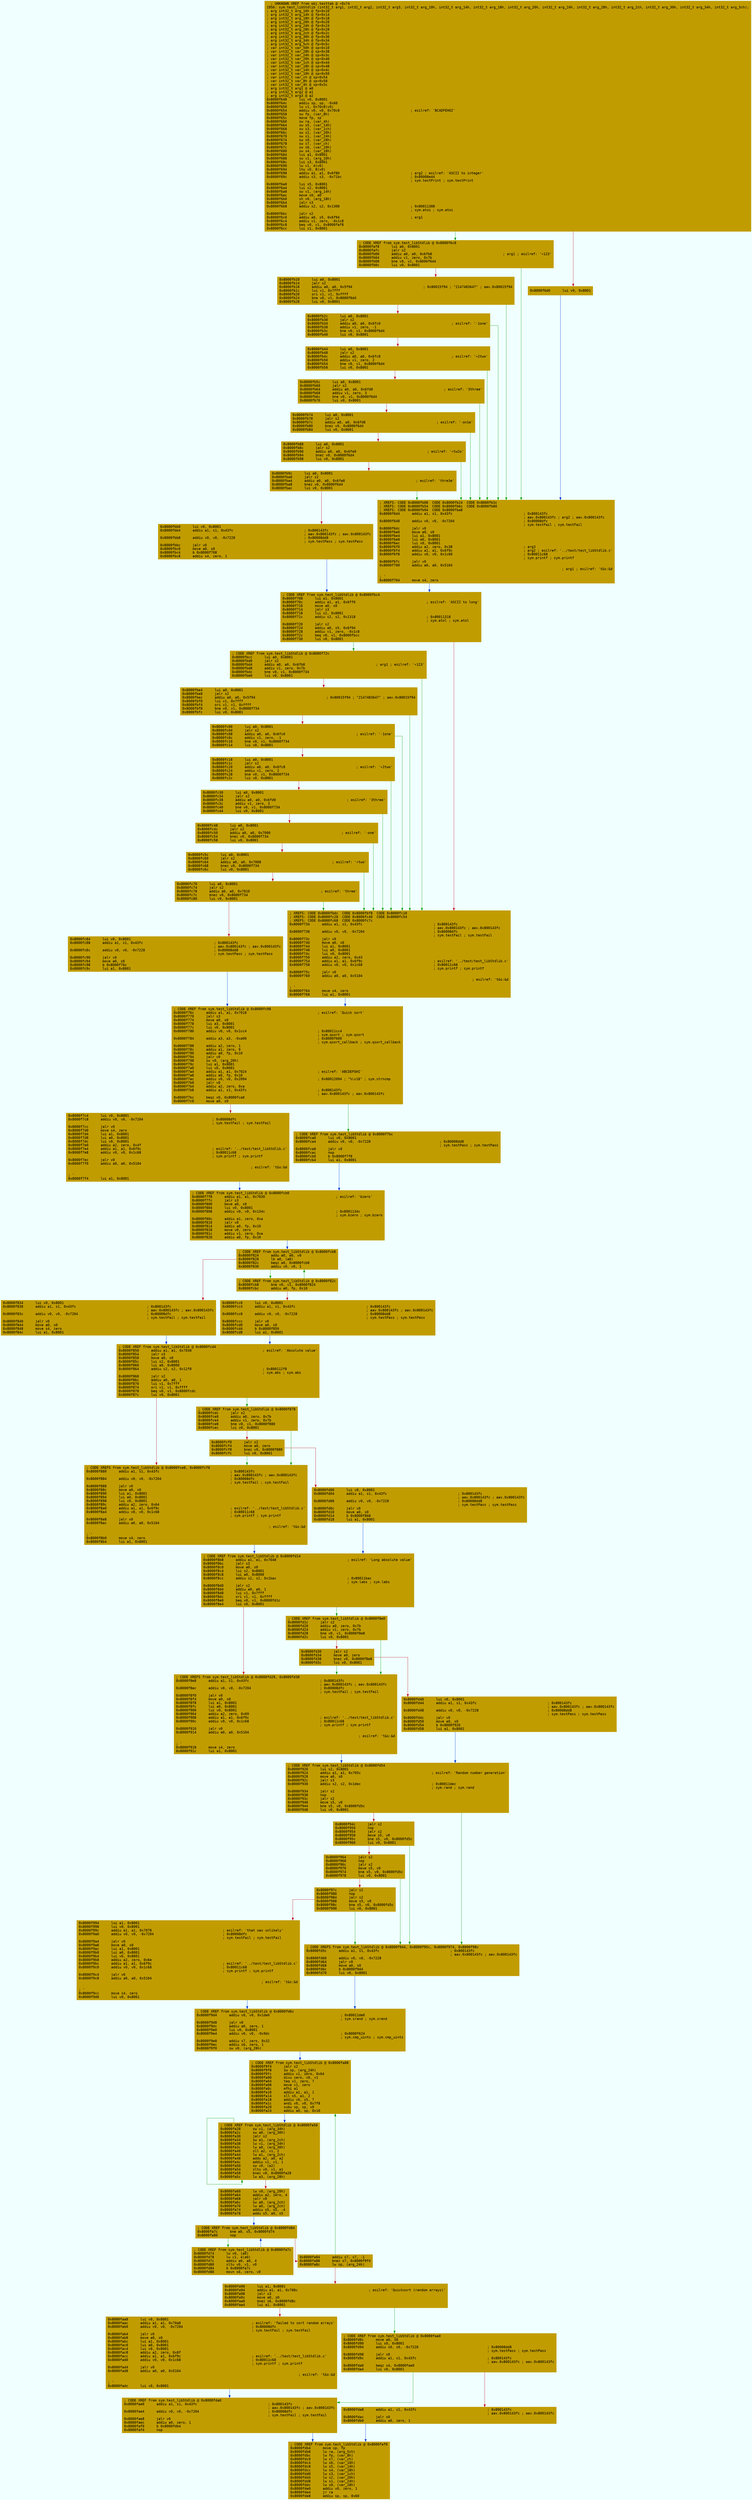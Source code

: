 digraph code {
	graph [bgcolor=azure fontsize=8 fontname="Courier" splines="ortho"];
	node [fillcolor=gray style=filled shape=box];
	edge [arrowhead="normal"];
	"0x8000f648" [URL="sym.test_libStdlib/0x8000f648", fillcolor="#c19c00",color="#c19c00", fontname="Courier",label="  ; UNKNOWN XREF from obj.testtab @ +0x74\l1956: sym.test_libStdlib (int32_t arg1, int32_t arg2, int32_t arg3, int32_t arg_10h, int32_t arg_14h, int32_t arg_18h, int32_t arg_20h, int32_t arg_24h, int32_t arg_28h, int32_t arg_2ch, int32_t arg_30h, int32_t arg_34h, int32_t arg_5ch);\l; arg int32_t arg_10h @ fp+0x10\l; arg int32_t arg_14h @ fp+0x14\l; arg int32_t arg_18h @ fp+0x18\l; arg int32_t arg_20h @ fp+0x20\l; arg int32_t arg_24h @ fp+0x24\l; arg int32_t arg_28h @ fp+0x28\l; arg int32_t arg_2ch @ fp+0x2c\l; arg int32_t arg_30h @ fp+0x30\l; arg int32_t arg_34h @ fp+0x34\l; arg int32_t arg_5ch @ fp+0x5c\l; var int32_t var_50h @ sp+0x10\l; var int32_t var_28h @ sp+0x38\l; var int32_t var_24h @ sp+0x3c\l; var int32_t var_20h @ sp+0x40\l; var int32_t var_1ch @ sp+0x44\l; var int32_t var_18h @ sp+0x48\l; var int32_t var_14h @ sp+0x4c\l; var int32_t var_10h @ sp+0x50\l; var int32_t var_ch @ sp+0x54\l; var int32_t var_8h @ sp+0x58\l; var int32_t var_4h @ sp+0x5c\l; arg int32_t arg1 @ a0\l; arg int32_t arg2 @ a1\l; arg int32_t arg3 @ a2\l0x8000f648      lui v0, 0x8001\l0x8000f64c      addiu sp, sp, -0x60\l0x8000f650      lw v1, 0x70c8(v0)\l0x8000f654      addiu v0, v0, 0x70c8                                   ; esilref: 'BCADFEHGI'\l0x8000f658      sw fp, (var_8h)\l0x8000f65c      move fp, sp\l0x8000f660      sw ra, (var_4h)\l0x8000f664      sw s5, (var_14h)\l0x8000f668      sw s3, (var_1ch)\l0x8000f66c      sw s2, (var_20h)\l0x8000f670      sw s1, (var_24h)\l0x8000f674      sw s0, (var_28h)\l0x8000f678      sw s7, (var_ch)\l0x8000f67c      sw s6, (var_10h)\l0x8000f680      sw s4, (var_18h)\l0x8000f684      lui a1, 0x8001\l0x8000f688      sw v1, (arg_10h)\l0x8000f68c      lui s3, 0x8001\l0x8000f690      lw v1, 4(v0)\l0x8000f694      lhu v0, 8(v0)\l0x8000f698      addiu a1, a1, 0x6f80                                   ; arg2 ; esilref: 'ASCII to integer'\l0x8000f69c      addiu s3, s3, -0x71bc                                  ; 0x80008e44\l                                                                       ; sym.testPrint ; sym.testPrint\l0x8000f6a0      lui s5, 0x8001\l0x8000f6a4      lui s2, 0x8001\l0x8000f6a8      sw v1, (arg_14h)\l0x8000f6ac      move s0, a0\l0x8000f6b0      sh v0, (arg_18h)\l0x8000f6b4      jalr s3\l0x8000f6b8      addiu s2, s2, 0x1308                                   ; 0x80011308\l                                                                       ; sym.atoi ; sym.atoi\l0x8000f6bc      jalr s2\l0x8000f6c0      addiu a0, s5, 0x6f94                                   ; arg1\l0x8000f6c4      addiu v1, zero, -0x1c8\l0x8000f6c8      beq v0, v1, 0x8000faf8\l0x8000f6cc      lui s1, 0x8001\l"]
	"0x8000f6d0" [URL="sym.test_libStdlib/0x8000f6d0", fillcolor="#c19c00",color="#c19c00", fontname="Courier",label="0x8000f6d0      lui v0, 0x8001\l"]
	"0x8000f6d4" [URL="sym.test_libStdlib/0x8000f6d4", fillcolor="#c19c00",color="#c19c00", fontname="Courier",label="; XREFS: CODE 0x8000fb08  CODE 0x8000fb24  CODE 0x8000fb3c  \l; XREFS: CODE 0x8000fb54  CODE 0x8000fb6c  CODE 0x8000fb80  \l; XREFS: CODE 0x8000fb94  CODE 0x8000fba8  \l0x8000f6d4      addiu a1, s1, 0x43fc                                   ; 0x800143fc\l                                                                       ; aav.0x800143fc ; arg2 ; aav.0x800143fc\l0x8000f6d8      addiu v0, v0, -0x7204                                  ; 0x80008dfc\l                                                                       ; sym.testFail ; sym.testFail\l0x8000f6dc      jalr v0\l0x8000f6e0      move a0, s0\l0x8000f6e4      lui a1, 0x8001\l0x8000f6e8      lui a0, 0x8001\l0x8000f6ec      lui v0, 0x8001\l0x8000f6f0      addiu a2, zero, 0x38                                   ; arg3\l0x8000f6f4      addiu a1, a1, 0x6f9c                                   ; arg2 ; esilref: '../test/test_libStdlib.c'\l0x8000f6f8      addiu v0, v0, 0x1c68                                   ; 0x80011c68\l                                                                       ; sym.printf ; sym.printf\l0x8000f6fc      jalr v0\l0x8000f700      addiu a0, a0, 0x5104                                   \l; arg1 ; esilref: '\t&s:&d\r\l; '\l0x8000f704      move s4, zero\l"]
	"0x8000f708" [URL="sym.test_libStdlib/0x8000f708", fillcolor="#c19c00",color="#c19c00", fontname="Courier",label="; CODE XREF from sym.test_libStdlib @ 0x8000fbc4\l0x8000f708      lui a1, 0x8001\l0x8000f70c      addiu a1, a1, 0x6ff0                                   ; esilref: 'ASCII to long'\l0x8000f710      move a0, s0\l0x8000f714      jalr s3\l0x8000f718      lui s2, 0x8001\l0x8000f71c      addiu s2, s2, 0x1318                                   ; 0x80011318\l                                                                       ; sym.atol ; sym.atol\l0x8000f720      jalr s2\l0x8000f724      addiu a0, s5, 0x6f94\l0x8000f728      addiu v1, zero, -0x1c8\l0x8000f72c      beq v0, v1, 0x8000fbcc\l0x8000f730      lui v0, 0x8001\l"]
	"0x8000f734" [URL="sym.test_libStdlib/0x8000f734", fillcolor="#c19c00",color="#c19c00", fontname="Courier",label="; XREFS: CODE 0x8000fbdc  CODE 0x8000fbf8  CODE 0x8000fc10  \l; XREFS: CODE 0x8000fc28  CODE 0x8000fc40  CODE 0x8000fc54  \l; XREFS: CODE 0x8000fc68  CODE 0x8000fc7c  \l0x8000f734      addiu a1, s1, 0x43fc                                   ; 0x800143fc\l                                                                       ; aav.0x800143fc ; aav.0x800143fc\l0x8000f738      addiu v0, v0, -0x7204                                  ; 0x80008dfc\l                                                                       ; sym.testFail ; sym.testFail\l0x8000f73c      jalr v0\l0x8000f740      move a0, s0\l0x8000f744      lui a1, 0x8001\l0x8000f748      lui a0, 0x8001\l0x8000f74c      lui v0, 0x8001\l0x8000f750      addiu a2, zero, 0x43\l0x8000f754      addiu a1, a1, 0x6f9c                                   ; esilref: '../test/test_libStdlib.c'\l0x8000f758      addiu v0, v0, 0x1c68                                   ; 0x80011c68\l                                                                       ; sym.printf ; sym.printf\l0x8000f75c      jalr v0\l0x8000f760      addiu a0, a0, 0x5104                                   \l; esilref: '\t&s:&d\r\l; '\l0x8000f764      move s4, zero\l0x8000f768      lui a1, 0x8001\l"]
	"0x8000f76c" [URL="sym.test_libStdlib/0x8000f76c", fillcolor="#c19c00",color="#c19c00", fontname="Courier",label="; CODE XREF from sym.test_libStdlib @ 0x8000fc98\l0x8000f76c      addiu a1, a1, 0x7018                                   ; esilref: 'Quick sort'\l0x8000f770      jalr s3\l0x8000f774      move a0, s0\l0x8000f778      lui a3, 0x8001\l0x8000f77c      lui v0, 0x8001\l0x8000f780      addiu v0, v0, 0x1cc4                                   ; 0x80011cc4\l                                                                       ; sym.qsort ; sym.qsort\l0x8000f784      addiu a3, a3, -0xa00                                   ; 0x8000f600\l                                                                       ; sym.qsort_callback ; sym.qsort_callback\l0x8000f788      addiu a2, zero, 1\l0x8000f78c      addiu a1, zero, 9\l0x8000f790      addiu a0, fp, 0x10\l0x8000f794      jalr v0\l0x8000f798      sw v0, (arg_20h)\l0x8000f79c      lui a1, 0x8001\l0x8000f7a0      lui v0, 0x8001\l0x8000f7a4      addiu a1, a1, 0x7024                                   ; esilref: 'ABCDEFGHI'\l0x8000f7a8      addiu a0, fp, 0x10\l0x8000f7ac      addiu v0, v0, 0x2094                                   ; 0x80012094 ; \"%\\x18\" ; sym.strncmp\l0x8000f7b0      jalr v0\l0x8000f7b4      addiu a2, zero, 0xa\l0x8000f7b8      addiu a1, s1, 0x43fc                                   ; 0x800143fc\l                                                                       ; aav.0x800143fc ; aav.0x800143fc\l0x8000f7bc      beqz v0, 0x8000fca0\l0x8000f7c0      move a0, s0\l"]
	"0x8000f7c4" [URL="sym.test_libStdlib/0x8000f7c4", fillcolor="#c19c00",color="#c19c00", fontname="Courier",label="0x8000f7c4      lui v0, 0x8001\l0x8000f7c8      addiu v0, v0, -0x7204                                  ; 0x80008dfc\l                                                                       ; sym.testFail ; sym.testFail\l0x8000f7cc      jalr v0\l0x8000f7d0      move s4, zero\l0x8000f7d4      lui a1, 0x8001\l0x8000f7d8      lui a0, 0x8001\l0x8000f7dc      lui v0, 0x8001\l0x8000f7e0      addiu a2, zero, 0x4f\l0x8000f7e4      addiu a1, a1, 0x6f9c                                   ; esilref: '../test/test_libStdlib.c'\l0x8000f7e8      addiu v0, v0, 0x1c68                                   ; 0x80011c68\l                                                                       ; sym.printf ; sym.printf\l0x8000f7ec      jalr v0\l0x8000f7f0      addiu a0, a0, 0x5104                                   \l; esilref: '\t&s:&d\r\l; '\l0x8000f7f4      lui a1, 0x8001\l"]
	"0x8000f7f8" [URL="sym.test_libStdlib/0x8000f7f8", fillcolor="#c19c00",color="#c19c00", fontname="Courier",label="; CODE XREF from sym.test_libStdlib @ 0x8000fcb0\l0x8000f7f8      addiu a1, a1, 0x7030                                   ; esilref: 'bzero'\l0x8000f7fc      jalr s3\l0x8000f800      move a0, s0\l0x8000f804      lui v0, 0x8001\l0x8000f808      addiu v0, v0, 0x134c                                   ; 0x8001134c\l                                                                       ; sym.bzero ; sym.bzero\l0x8000f80c      addiu a1, zero, 0xa\l0x8000f810      jalr v0\l0x8000f814      addiu a0, fp, 0x10\l0x8000f818      move v0, zero\l0x8000f81c      addiu v1, zero, 0xa\l0x8000f820      addiu a0, fp, 0x10\l"]
	"0x8000f824" [URL="sym.test_libStdlib/0x8000f824", fillcolor="#c19c00",color="#c19c00", fontname="Courier",label="; CODE XREF from sym.test_libStdlib @ 0x8000fcb8\l0x8000f824      addu a0, a0, v0\l0x8000f828      lb a0, (a0)\l0x8000f82c      beqz a0, 0x8000fcb8\l0x8000f830      addiu v0, v0, 1\l"]
	"0x8000f834" [URL="sym.test_libStdlib/0x8000f834", fillcolor="#c19c00",color="#c19c00", fontname="Courier",label="0x8000f834      lui v0, 0x8001\l0x8000f838      addiu a1, s1, 0x43fc                                   ; 0x800143fc\l                                                                       ; aav.0x800143fc ; aav.0x800143fc\l0x8000f83c      addiu v0, v0, -0x7204                                  ; 0x80008dfc\l                                                                       ; sym.testFail ; sym.testFail\l0x8000f840      jalr v0\l0x8000f844      move a0, s0\l0x8000f848      move s4, zero\l0x8000f84c      lui a1, 0x8001\l"]
	"0x8000f850" [URL="sym.test_libStdlib/0x8000f850", fillcolor="#c19c00",color="#c19c00", fontname="Courier",label="; CODE XREF from sym.test_libStdlib @ 0x8000fcd4\l0x8000f850      addiu a1, a1, 0x7038                                   ; esilref: 'Absolute value'\l0x8000f854      jalr s3\l0x8000f858      move a0, s0\l0x8000f85c      lui s2, 0x8001\l0x8000f860      lui a0, 0x8000\l0x8000f864      addiu s2, s2, 0x12f8                                   ; 0x800112f8\l                                                                       ; sym.abs ; sym.abs\l0x8000f868      jalr s2\l0x8000f86c      addiu a0, a0, 1\l0x8000f870      lui v1, 0x7fff\l0x8000f874      ori v1, v1, 0xffff\l0x8000f878      beq v0, v1, 0x8000fcdc\l0x8000f87c      lui v0, 0x8001\l"]
	"0x8000f880" [URL="sym.test_libStdlib/0x8000f880", fillcolor="#c19c00",color="#c19c00", fontname="Courier",label="; CODE XREFS from sym.test_libStdlib @ 0x8000fce8, 0x8000fcf8\l0x8000f880      addiu a1, s1, 0x43fc                                   ; 0x800143fc\l                                                                       ; aav.0x800143fc ; aav.0x800143fc\l0x8000f884      addiu v0, v0, -0x7204                                  ; 0x80008dfc\l                                                                       ; sym.testFail ; sym.testFail\l0x8000f888      jalr v0\l0x8000f88c      move a0, s0\l0x8000f890      lui a1, 0x8001\l0x8000f894      lui a0, 0x8001\l0x8000f898      lui v0, 0x8001\l0x8000f89c      addiu a2, zero, 0x64\l0x8000f8a0      addiu a1, a1, 0x6f9c                                   ; esilref: '../test/test_libStdlib.c'\l0x8000f8a4      addiu v0, v0, 0x1c68                                   ; 0x80011c68\l                                                                       ; sym.printf ; sym.printf\l0x8000f8a8      jalr v0\l0x8000f8ac      addiu a0, a0, 0x5104                                   \l; esilref: '\t&s:&d\r\l; '\l0x8000f8b0      move s4, zero\l0x8000f8b4      lui a1, 0x8001\l"]
	"0x8000f8b8" [URL="sym.test_libStdlib/0x8000f8b8", fillcolor="#c19c00",color="#c19c00", fontname="Courier",label="; CODE XREF from sym.test_libStdlib @ 0x8000fd14\l0x8000f8b8      addiu a1, a1, 0x7048                                   ; esilref: 'Long absolute value'\l0x8000f8bc      jalr s3\l0x8000f8c0      move a0, s0\l0x8000f8c4      lui s2, 0x8001\l0x8000f8c8      lui a0, 0x8000\l0x8000f8cc      addiu s2, s2, 0x1bac                                   ; 0x80011bac\l                                                                       ; sym.labs ; sym.labs\l0x8000f8d0      jalr s2\l0x8000f8d4      addiu a0, a0, 1\l0x8000f8d8      lui v1, 0x7fff\l0x8000f8dc      ori v1, v1, 0xffff\l0x8000f8e0      beq v0, v1, 0x8000fd1c\l0x8000f8e4      lui v0, 0x8001\l"]
	"0x8000f8e8" [URL="sym.test_libStdlib/0x8000f8e8", fillcolor="#c19c00",color="#c19c00", fontname="Courier",label="; CODE XREFS from sym.test_libStdlib @ 0x8000fd28, 0x8000fd38\l0x8000f8e8      addiu a1, s1, 0x43fc                                   ; 0x800143fc\l                                                                       ; aav.0x800143fc ; aav.0x800143fc\l0x8000f8ec      addiu v0, v0, -0x7204                                  ; 0x80008dfc\l                                                                       ; sym.testFail ; sym.testFail\l0x8000f8f0      jalr v0\l0x8000f8f4      move a0, s0\l0x8000f8f8      lui a1, 0x8001\l0x8000f8fc      lui a0, 0x8001\l0x8000f900      lui v0, 0x8001\l0x8000f904      addiu a2, zero, 0x69\l0x8000f908      addiu a1, a1, 0x6f9c                                   ; esilref: '../test/test_libStdlib.c'\l0x8000f90c      addiu v0, v0, 0x1c68                                   ; 0x80011c68\l                                                                       ; sym.printf ; sym.printf\l0x8000f910      jalr v0\l0x8000f914      addiu a0, a0, 0x5104                                   \l; esilref: '\t&s:&d\r\l; '\l0x8000f918      move s4, zero\l0x8000f91c      lui a1, 0x8001\l"]
	"0x8000f920" [URL="sym.test_libStdlib/0x8000f920", fillcolor="#c19c00",color="#c19c00", fontname="Courier",label="; CODE XREF from sym.test_libStdlib @ 0x8000fd54\l0x8000f920      lui s2, 0x8001\l0x8000f924      addiu a1, a1, 0x705c                                   ; esilref: 'Random number generation'\l0x8000f928      move a0, s0\l0x8000f92c      jalr s3\l0x8000f930      addiu s2, s2, 0x1dec                                   ; 0x80011dec\l                                                                       ; sym.rand ; sym.rand\l0x8000f934      jalr s2\l0x8000f938      nop\l0x8000f93c      jalr s2\l0x8000f940      move s5, v0\l0x8000f944      bne s5, v0, 0x8000fd5c\l0x8000f948      lui v0, 0x8001\l"]
	"0x8000f94c" [URL="sym.test_libStdlib/0x8000f94c", fillcolor="#c19c00",color="#c19c00", fontname="Courier",label="0x8000f94c      jalr s2\l0x8000f950      nop\l0x8000f954      jalr s2\l0x8000f958      move s5, v0\l0x8000f95c      bne s5, v0, 0x8000fd5c\l0x8000f960      lui v0, 0x8001\l"]
	"0x8000f964" [URL="sym.test_libStdlib/0x8000f964", fillcolor="#c19c00",color="#c19c00", fontname="Courier",label="0x8000f964      jalr s2\l0x8000f968      nop\l0x8000f96c      jalr s2\l0x8000f970      move s5, v0\l0x8000f974      bne s5, v0, 0x8000fd5c\l0x8000f978      lui v0, 0x8001\l"]
	"0x8000f97c" [URL="sym.test_libStdlib/0x8000f97c", fillcolor="#c19c00",color="#c19c00", fontname="Courier",label="0x8000f97c      jalr s2\l0x8000f980      nop\l0x8000f984      jalr s2\l0x8000f988      move s5, v0\l0x8000f98c      bne s5, v0, 0x8000fd5c\l0x8000f990      lui v0, 0x8001\l"]
	"0x8000f994" [URL="sym.test_libStdlib/0x8000f994", fillcolor="#c19c00",color="#c19c00", fontname="Courier",label="0x8000f994      lui a1, 0x8001\l0x8000f998      lui v0, 0x8001\l0x8000f99c      addiu a1, a1, 0x7078                                   ; esilref: 'that was unlikely'\l0x8000f9a0      addiu v0, v0, -0x7204                                  ; 0x80008dfc\l                                                                       ; sym.testFail ; sym.testFail\l0x8000f9a4      jalr v0\l0x8000f9a8      move a0, s0\l0x8000f9ac      lui a1, 0x8001\l0x8000f9b0      lui a0, 0x8001\l0x8000f9b4      lui v0, 0x8001\l0x8000f9b8      addiu a2, zero, 0x6e\l0x8000f9bc      addiu a1, a1, 0x6f9c                                   ; esilref: '../test/test_libStdlib.c'\l0x8000f9c0      addiu v0, v0, 0x1c68                                   ; 0x80011c68\l                                                                       ; sym.printf ; sym.printf\l0x8000f9c4      jalr v0\l0x8000f9c8      addiu a0, a0, 0x5104                                   \l; esilref: '\t&s:&d\r\l; '\l0x8000f9cc      move s4, zero\l0x8000f9d0      lui v0, 0x8001\l"]
	"0x8000f9d4" [URL="sym.test_libStdlib/0x8000f9d4", fillcolor="#c19c00",color="#c19c00", fontname="Courier",label="; CODE XREF from sym.test_libStdlib @ 0x8000fd6c\l0x8000f9d4      addiu v0, v0, 0x1de0                                   ; 0x80011de0\l                                                                       ; sym.srand ; sym.srand\l0x8000f9d8      jalr v0\l0x8000f9dc      addiu a0, zero, 1\l0x8000f9e0      lui v0, 0x8001\l0x8000f9e4      addiu v0, v0, -0x9dc                                   ; 0x8000f624\l                                                                       ; sym.cmp_uints ; sym.cmp_uints\l0x8000f9e8      addiu s7, zero, 0x32\l0x8000f9ec      addiu s6, zero, 1\l0x8000f9f0      sw v0, (arg_28h)\l"]
	"0x8000f9f4" [URL="sym.test_libStdlib/0x8000f9f4", fillcolor="#c19c00",color="#c19c00", fontname="Courier",label="; CODE XREF from sym.test_libStdlib @ 0x8000fa88\l0x8000f9f4      jalr s2\l0x8000f9f8      sw sp, (arg_24h)\l0x8000f9fc      addiu v1, zero, 0x64\l0x8000fa00      divu zero, v0, v1\l0x8000fa04      teq v1, zero, 7\l0x8000fa08      move v1, zero\l0x8000fa0c      mfhi a1\l0x8000fa10      addiu a1, a1, 1\l0x8000fa14      sll s5, a1, 2\l0x8000fa18      addiu v0, s5, 7\l0x8000fa1c      andi v0, v0, 0x7f8\l0x8000fa20      subu sp, sp, v0\l0x8000fa24      addiu a0, sp, 0x10\l"]
	"0x8000fa28" [URL="sym.test_libStdlib/0x8000fa28", fillcolor="#c19c00",color="#c19c00", fontname="Courier",label="; CODE XREF from sym.test_libStdlib @ 0x8000fa58\l0x8000fa28      sw v1, (arg_34h)\l0x8000fa2c      sw a0, (arg_30h)\l0x8000fa30      jalr s2\l0x8000fa34      sw a1, (arg_2ch)\l0x8000fa38      lw v1, (arg_34h)\l0x8000fa3c      lw a0, (arg_30h)\l0x8000fa40      sll a2, v1, 2\l0x8000fa44      lw a1, (arg_2ch)\l0x8000fa48      addu a2, a0, a2\l0x8000fa4c      addiu v1, v1, 1\l0x8000fa50      sw v0, (a2)\l0x8000fa54      sltu v0, v1, a1\l0x8000fa58      bnez v0, 0x8000fa28\l0x8000fa5c      lw a3, (arg_28h)\l"]
	"0x8000fa60" [URL="sym.test_libStdlib/0x8000fa60", fillcolor="#c19c00",color="#c19c00", fontname="Courier",label="0x8000fa60      lw v0, (arg_20h)\l0x8000fa64      addiu a2, zero, 4\l0x8000fa68      jalr v0\l0x8000fa6c      sw a0, (arg_2ch)\l0x8000fa70      lw a0, (arg_2ch)\l0x8000fa74      addiu s5, s5, -4\l0x8000fa78      addu s5, a0, s5\l"]
	"0x8000fa7c" [URL="sym.test_libStdlib/0x8000fa7c", fillcolor="#c19c00",color="#c19c00", fontname="Courier",label="; CODE XREF from sym.test_libStdlib @ 0x8000fd84\l0x8000fa7c      bne a0, s5, 0x8000fd74\l0x8000fa80      nop\l"]
	"0x8000fa84" [URL="sym.test_libStdlib/0x8000fa84", fillcolor="#c19c00",color="#c19c00", fontname="Courier",label="0x8000fa84      addiu s7, s7, -1\l0x8000fa88      bnez s7, 0x8000f9f4\l0x8000fa8c      lw sp, (arg_24h)\l"]
	"0x8000fa90" [URL="sym.test_libStdlib/0x8000fa90", fillcolor="#c19c00",color="#c19c00", fontname="Courier",label="0x8000fa90      lui a1, 0x8001\l0x8000fa94      addiu a1, a1, 0x708c                                   ; esilref: 'Quicksort (random arrays)'\l0x8000fa98      jalr s3\l0x8000fa9c      move a0, s0\l0x8000faa0      bnez s6, 0x8000fd8c\l0x8000faa4      lui a1, 0x8001\l"]
	"0x8000faa8" [URL="sym.test_libStdlib/0x8000faa8", fillcolor="#c19c00",color="#c19c00", fontname="Courier",label="0x8000faa8      lui v0, 0x8001\l0x8000faac      addiu a1, a1, 0x70a8                                   ; esilref: 'failed to sort random arrays'\l0x8000fab0      addiu v0, v0, -0x7204                                  ; 0x80008dfc\l                                                                       ; sym.testFail ; sym.testFail\l0x8000fab4      jalr v0\l0x8000fab8      move a0, s0\l0x8000fabc      lui a1, 0x8001\l0x8000fac0      lui a0, 0x8001\l0x8000fac4      lui v0, 0x8001\l0x8000fac8      addiu a2, zero, 0x8f\l0x8000facc      addiu a1, a1, 0x6f9c                                   ; esilref: '../test/test_libStdlib.c'\l0x8000fad0      addiu v0, v0, 0x1c68                                   ; 0x80011c68\l                                                                       ; sym.printf ; sym.printf\l0x8000fad4      jalr v0\l0x8000fad8      addiu a0, a0, 0x5104                                   \l; esilref: '\t&s:&d\r\l; '\l0x8000fadc      lui v0, 0x8001\l"]
	"0x8000fae0" [URL="sym.test_libStdlib/0x8000fae0", fillcolor="#c19c00",color="#c19c00", fontname="Courier",label="; CODE XREF from sym.test_libStdlib @ 0x8000fda0\l0x8000fae0      addiu a1, s1, 0x43fc                                   ; 0x800143fc\l                                                                       ; aav.0x800143fc ; aav.0x800143fc\l0x8000fae4      addiu v0, v0, -0x7204                                  ; 0x80008dfc\l                                                                       ; sym.testFail ; sym.testFail\l0x8000fae8      jalr v0\l0x8000faec      addiu a0, zero, 1\l0x8000faf0      b 0x8000fdb4\l0x8000faf4      nop\l"]
	"0x8000faf8" [URL="sym.test_libStdlib/0x8000faf8", fillcolor="#c19c00",color="#c19c00", fontname="Courier",label="; CODE XREF from sym.test_libStdlib @ 0x8000f6c8\l0x8000faf8      lui a0, 0x8001\l0x8000fafc      jalr s2\l0x8000fb00      addiu a0, a0, 0x6fb8                                   ; arg1 ; esilref: '+123'\l0x8000fb04      addiu v1, zero, 0x7b\l0x8000fb08      bne v0, v1, 0x8000f6d4\l0x8000fb0c      lui v0, 0x8001\l"]
	"0x8000fb10" [URL="sym.test_libStdlib/0x8000fb10", fillcolor="#c19c00",color="#c19c00", fontname="Courier",label="0x8000fb10      lui a0, 0x8001\l0x8000fb14      jalr s2\l0x8000fb18      addiu a0, a0, 0x5f94                                   ; 0x80015f94 ; \"2147483647\" ; aav.0x80015f94\l0x8000fb1c      lui v1, 0x7fff\l0x8000fb20      ori v1, v1, 0xffff\l0x8000fb24      bne v0, v1, 0x8000f6d4\l0x8000fb28      lui v0, 0x8001\l"]
	"0x8000fb2c" [URL="sym.test_libStdlib/0x8000fb2c", fillcolor="#c19c00",color="#c19c00", fontname="Courier",label="0x8000fb2c      lui a0, 0x8001\l0x8000fb30      jalr s2\l0x8000fb34      addiu a0, a0, 0x6fc0                                   ; esilref: '-1one'\l0x8000fb38      addiu v1, zero, -1\l0x8000fb3c      bne v0, v1, 0x8000f6d4\l0x8000fb40      lui v0, 0x8001\l"]
	"0x8000fb44" [URL="sym.test_libStdlib/0x8000fb44", fillcolor="#c19c00",color="#c19c00", fontname="Courier",label="0x8000fb44      lui a0, 0x8001\l0x8000fb48      jalr s2\l0x8000fb4c      addiu a0, a0, 0x6fc8                                   ; esilref: '+2two'\l0x8000fb50      addiu v1, zero, 2\l0x8000fb54      bne v0, v1, 0x8000f6d4\l0x8000fb58      lui v0, 0x8001\l"]
	"0x8000fb5c" [URL="sym.test_libStdlib/0x8000fb5c", fillcolor="#c19c00",color="#c19c00", fontname="Courier",label="0x8000fb5c      lui a0, 0x8001\l0x8000fb60      jalr s2\l0x8000fb64      addiu a0, a0, 0x6fd0                                   ; esilref: '3three'\l0x8000fb68      addiu v1, zero, 3\l0x8000fb6c      bne v0, v1, 0x8000f6d4\l0x8000fb70      lui v0, 0x8001\l"]
	"0x8000fb74" [URL="sym.test_libStdlib/0x8000fb74", fillcolor="#c19c00",color="#c19c00", fontname="Courier",label="0x8000fb74      lui a0, 0x8001\l0x8000fb78      jalr s2\l0x8000fb7c      addiu a0, a0, 0x6fd8                                   ; esilref: '-on1e'\l0x8000fb80      bnez v0, 0x8000f6d4\l0x8000fb84      lui v0, 0x8001\l"]
	"0x8000fb88" [URL="sym.test_libStdlib/0x8000fb88", fillcolor="#c19c00",color="#c19c00", fontname="Courier",label="0x8000fb88      lui a0, 0x8001\l0x8000fb8c      jalr s2\l0x8000fb90      addiu a0, a0, 0x6fe0                                   ; esilref: '+tw2o'\l0x8000fb94      bnez v0, 0x8000f6d4\l0x8000fb98      lui v0, 0x8001\l"]
	"0x8000fb9c" [URL="sym.test_libStdlib/0x8000fb9c", fillcolor="#c19c00",color="#c19c00", fontname="Courier",label="0x8000fb9c      lui a0, 0x8001\l0x8000fba0      jalr s2\l0x8000fba4      addiu a0, a0, 0x6fe8                                   ; esilref: 'thre3e'\l0x8000fba8      bnez v0, 0x8000f6d4\l0x8000fbac      lui v0, 0x8001\l"]
	"0x8000fbb0" [URL="sym.test_libStdlib/0x8000fbb0", fillcolor="#c19c00",color="#c19c00", fontname="Courier",label="0x8000fbb0      lui v0, 0x8001\l0x8000fbb4      addiu a1, s1, 0x43fc                                   ; 0x800143fc\l                                                                       ; aav.0x800143fc ; aav.0x800143fc\l0x8000fbb8      addiu v0, v0, -0x7228                                  ; 0x80008dd8\l                                                                       ; sym.testPass ; sym.testPass\l0x8000fbbc      jalr v0\l0x8000fbc0      move a0, s0\l0x8000fbc4      b 0x8000f708\l0x8000fbc8      addiu s4, zero, 1\l"]
	"0x8000fbcc" [URL="sym.test_libStdlib/0x8000fbcc", fillcolor="#c19c00",color="#c19c00", fontname="Courier",label="; CODE XREF from sym.test_libStdlib @ 0x8000f72c\l0x8000fbcc      lui a0, 0x8001\l0x8000fbd0      jalr s2\l0x8000fbd4      addiu a0, a0, 0x6fb8                                   ; arg1 ; esilref: '+123'\l0x8000fbd8      addiu v1, zero, 0x7b\l0x8000fbdc      bne v0, v1, 0x8000f734\l0x8000fbe0      lui v0, 0x8001\l"]
	"0x8000fbe4" [URL="sym.test_libStdlib/0x8000fbe4", fillcolor="#c19c00",color="#c19c00", fontname="Courier",label="0x8000fbe4      lui a0, 0x8001\l0x8000fbe8      jalr s2\l0x8000fbec      addiu a0, a0, 0x5f94                                   ; 0x80015f94 ; \"2147483647\" ; aav.0x80015f94\l0x8000fbf0      lui v1, 0x7fff\l0x8000fbf4      ori v1, v1, 0xffff\l0x8000fbf8      bne v0, v1, 0x8000f734\l0x8000fbfc      lui v0, 0x8001\l"]
	"0x8000fc00" [URL="sym.test_libStdlib/0x8000fc00", fillcolor="#c19c00",color="#c19c00", fontname="Courier",label="0x8000fc00      lui a0, 0x8001\l0x8000fc04      jalr s2\l0x8000fc08      addiu a0, a0, 0x6fc0                                   ; esilref: '-1one'\l0x8000fc0c      addiu v1, zero, -1\l0x8000fc10      bne v0, v1, 0x8000f734\l0x8000fc14      lui v0, 0x8001\l"]
	"0x8000fc18" [URL="sym.test_libStdlib/0x8000fc18", fillcolor="#c19c00",color="#c19c00", fontname="Courier",label="0x8000fc18      lui a0, 0x8001\l0x8000fc1c      jalr s2\l0x8000fc20      addiu a0, a0, 0x6fc8                                   ; esilref: '+2two'\l0x8000fc24      addiu v1, zero, 2\l0x8000fc28      bne v0, v1, 0x8000f734\l0x8000fc2c      lui v0, 0x8001\l"]
	"0x8000fc30" [URL="sym.test_libStdlib/0x8000fc30", fillcolor="#c19c00",color="#c19c00", fontname="Courier",label="0x8000fc30      lui a0, 0x8001\l0x8000fc34      jalr s2\l0x8000fc38      addiu a0, a0, 0x6fd0                                   ; esilref: '3three'\l0x8000fc3c      addiu v1, zero, 3\l0x8000fc40      bne v0, v1, 0x8000f734\l0x8000fc44      lui v0, 0x8001\l"]
	"0x8000fc48" [URL="sym.test_libStdlib/0x8000fc48", fillcolor="#c19c00",color="#c19c00", fontname="Courier",label="0x8000fc48      lui a0, 0x8001\l0x8000fc4c      jalr s2\l0x8000fc50      addiu a0, a0, 0x7000                                   ; esilref: '-one'\l0x8000fc54      bnez v0, 0x8000f734\l0x8000fc58      lui v0, 0x8001\l"]
	"0x8000fc5c" [URL="sym.test_libStdlib/0x8000fc5c", fillcolor="#c19c00",color="#c19c00", fontname="Courier",label="0x8000fc5c      lui a0, 0x8001\l0x8000fc60      jalr s2\l0x8000fc64      addiu a0, a0, 0x7008                                   ; esilref: '+two'\l0x8000fc68      bnez v0, 0x8000f734\l0x8000fc6c      lui v0, 0x8001\l"]
	"0x8000fc70" [URL="sym.test_libStdlib/0x8000fc70", fillcolor="#c19c00",color="#c19c00", fontname="Courier",label="0x8000fc70      lui a0, 0x8001\l0x8000fc74      jalr s2\l0x8000fc78      addiu a0, a0, 0x7010                                   ; esilref: 'three'\l0x8000fc7c      bnez v0, 0x8000f734\l0x8000fc80      lui v0, 0x8001\l"]
	"0x8000fc84" [URL="sym.test_libStdlib/0x8000fc84", fillcolor="#c19c00",color="#c19c00", fontname="Courier",label="0x8000fc84      lui v0, 0x8001\l0x8000fc88      addiu a1, s1, 0x43fc                                   ; 0x800143fc\l                                                                       ; aav.0x800143fc ; aav.0x800143fc\l0x8000fc8c      addiu v0, v0, -0x7228                                  ; 0x80008dd8\l                                                                       ; sym.testPass ; sym.testPass\l0x8000fc90      jalr v0\l0x8000fc94      move a0, s0\l0x8000fc98      b 0x8000f76c\l0x8000fc9c      lui a1, 0x8001\l"]
	"0x8000fca0" [URL="sym.test_libStdlib/0x8000fca0", fillcolor="#c19c00",color="#c19c00", fontname="Courier",label="; CODE XREF from sym.test_libStdlib @ 0x8000f7bc\l0x8000fca0      lui v0, 0x8001\l0x8000fca4      addiu v0, v0, -0x7228                                  ; 0x80008dd8\l                                                                       ; sym.testPass ; sym.testPass\l0x8000fca8      jalr v0\l0x8000fcac      nop\l0x8000fcb0      b 0x8000f7f8\l0x8000fcb4      lui a1, 0x8001\l"]
	"0x8000fcb8" [URL="sym.test_libStdlib/0x8000fcb8", fillcolor="#c19c00",color="#c19c00", fontname="Courier",label="; CODE XREF from sym.test_libStdlib @ 0x8000f82c\l0x8000fcb8      bne v0, v1, 0x8000f824\l0x8000fcbc      addiu a0, fp, 0x10\l"]
	"0x8000fcc0" [URL="sym.test_libStdlib/0x8000fcc0", fillcolor="#c19c00",color="#c19c00", fontname="Courier",label="0x8000fcc0      lui v0, 0x8001\l0x8000fcc4      addiu a1, s1, 0x43fc                                   ; 0x800143fc\l                                                                       ; aav.0x800143fc ; aav.0x800143fc\l0x8000fcc8      addiu v0, v0, -0x7228                                  ; 0x80008dd8\l                                                                       ; sym.testPass ; sym.testPass\l0x8000fccc      jalr v0\l0x8000fcd0      move a0, s0\l0x8000fcd4      b 0x8000f850\l0x8000fcd8      lui a1, 0x8001\l"]
	"0x8000fcdc" [URL="sym.test_libStdlib/0x8000fcdc", fillcolor="#c19c00",color="#c19c00", fontname="Courier",label="; CODE XREF from sym.test_libStdlib @ 0x8000f878\l0x8000fcdc      jalr s2\l0x8000fce0      addiu a0, zero, 0x7b\l0x8000fce4      addiu v1, zero, 0x7b\l0x8000fce8      bne v0, v1, 0x8000f880\l0x8000fcec      lui v0, 0x8001\l"]
	"0x8000fcf0" [URL="sym.test_libStdlib/0x8000fcf0", fillcolor="#c19c00",color="#c19c00", fontname="Courier",label="0x8000fcf0      jalr s2\l0x8000fcf4      move a0, zero\l0x8000fcf8      bnez v0, 0x8000f880\l0x8000fcfc      lui v0, 0x8001\l"]
	"0x8000fd00" [URL="sym.test_libStdlib/0x8000fd00", fillcolor="#c19c00",color="#c19c00", fontname="Courier",label="0x8000fd00      lui v0, 0x8001\l0x8000fd04      addiu a1, s1, 0x43fc                                   ; 0x800143fc\l                                                                       ; aav.0x800143fc ; aav.0x800143fc\l0x8000fd08      addiu v0, v0, -0x7228                                  ; 0x80008dd8\l                                                                       ; sym.testPass ; sym.testPass\l0x8000fd0c      jalr v0\l0x8000fd10      move a0, s0\l0x8000fd14      b 0x8000f8b8\l0x8000fd18      lui a1, 0x8001\l"]
	"0x8000fd1c" [URL="sym.test_libStdlib/0x8000fd1c", fillcolor="#c19c00",color="#c19c00", fontname="Courier",label="; CODE XREF from sym.test_libStdlib @ 0x8000f8e0\l0x8000fd1c      jalr s2\l0x8000fd20      addiu a0, zero, 0x7b\l0x8000fd24      addiu v1, zero, 0x7b\l0x8000fd28      bne v0, v1, 0x8000f8e8\l0x8000fd2c      lui v0, 0x8001\l"]
	"0x8000fd30" [URL="sym.test_libStdlib/0x8000fd30", fillcolor="#c19c00",color="#c19c00", fontname="Courier",label="0x8000fd30      jalr s2\l0x8000fd34      move a0, zero\l0x8000fd38      bnez v0, 0x8000f8e8\l0x8000fd3c      lui v0, 0x8001\l"]
	"0x8000fd40" [URL="sym.test_libStdlib/0x8000fd40", fillcolor="#c19c00",color="#c19c00", fontname="Courier",label="0x8000fd40      lui v0, 0x8001\l0x8000fd44      addiu a1, s1, 0x43fc                                   ; 0x800143fc\l                                                                       ; aav.0x800143fc ; aav.0x800143fc\l0x8000fd48      addiu v0, v0, -0x7228                                  ; 0x80008dd8\l                                                                       ; sym.testPass ; sym.testPass\l0x8000fd4c      jalr v0\l0x8000fd50      move a0, s0\l0x8000fd54      b 0x8000f920\l0x8000fd58      lui a1, 0x8001\l"]
	"0x8000fd5c" [URL="sym.test_libStdlib/0x8000fd5c", fillcolor="#c19c00",color="#c19c00", fontname="Courier",label="; CODE XREFS from sym.test_libStdlib @ 0x8000f944, 0x8000f95c, 0x8000f974, 0x8000f98c\l0x8000fd5c      addiu a1, s1, 0x43fc                                   ; 0x800143fc\l                                                                       ; aav.0x800143fc ; aav.0x800143fc\l0x8000fd60      addiu v0, v0, -0x7228\l0x8000fd64      jalr v0\l0x8000fd68      move a0, s0\l0x8000fd6c      b 0x8000f9d4\l0x8000fd70      lui v0, 0x8001\l"]
	"0x8000fd74" [URL="sym.test_libStdlib/0x8000fd74", fillcolor="#c19c00",color="#c19c00", fontname="Courier",label="; CODE XREF from sym.test_libStdlib @ 0x8000fa7c\l0x8000fd74      lw v0, (a0)\l0x8000fd78      lw v1, 4(a0)\l0x8000fd7c      addiu a0, a0, 4\l0x8000fd80      sltu v0, v1, v0\l0x8000fd84      b 0x8000fa7c\l0x8000fd88      movn s6, zero, v0\l"]
	"0x8000fd8c" [URL="sym.test_libStdlib/0x8000fd8c", fillcolor="#c19c00",color="#c19c00", fontname="Courier",label="; CODE XREF from sym.test_libStdlib @ 0x8000faa0\l0x8000fd8c      move a0, s0\l0x8000fd90      lui s0, 0x8001\l0x8000fd94      addiu s0, s0, -0x7228                                  ; 0x80008dd8\l                                                                       ; sym.testPass ; sym.testPass\l0x8000fd98      jalr s0\l0x8000fd9c      addiu a1, s1, 0x43fc                                   ; 0x800143fc\l                                                                       ; aav.0x800143fc ; aav.0x800143fc\l0x8000fda0      beqz s4, 0x8000fae0\l0x8000fda4      lui v0, 0x8001\l"]
	"0x8000fda8" [URL="sym.test_libStdlib/0x8000fda8", fillcolor="#c19c00",color="#c19c00", fontname="Courier",label="0x8000fda8      addiu a1, s1, 0x43fc                                   ; 0x800143fc\l                                                                       ; aav.0x800143fc ; aav.0x800143fc\l0x8000fdac      jalr s0\l0x8000fdb0      addiu a0, zero, 1\l"]
	"0x8000fdb4" [URL="sym.test_libStdlib/0x8000fdb4", fillcolor="#c19c00",color="#c19c00", fontname="Courier",label="; CODE XREF from sym.test_libStdlib @ 0x8000faf0\l0x8000fdb4      move sp, fp\l0x8000fdb8      lw ra, (arg_5ch)\l0x8000fdbc      lw fp, (var_8h)\l0x8000fdc0      lw s7, (var_ch)\l0x8000fdc4      lw s6, (var_10h)\l0x8000fdc8      lw s5, (var_14h)\l0x8000fdcc      lw s4, (var_18h)\l0x8000fdd0      lw s3, (var_1ch)\l0x8000fdd4      lw s2, (var_20h)\l0x8000fdd8      lw s1, (var_24h)\l0x8000fddc      lw s0, (var_28h)\l0x8000fde0      addiu v0, zero, 1\l0x8000fde4      jr ra\l0x8000fde8      addiu sp, sp, 0x60\l"]
        "0x8000f648" -> "0x8000faf8" [color="#13a10e"];
        "0x8000f648" -> "0x8000f6d0" [color="#c50f1f"];
        "0x8000f6d0" -> "0x8000f6d4" [color="#0037da"];
        "0x8000f6d4" -> "0x8000f708" [color="#0037da"];
        "0x8000f708" -> "0x8000fbcc" [color="#13a10e"];
        "0x8000f708" -> "0x8000f734" [color="#c50f1f"];
        "0x8000f734" -> "0x8000f76c" [color="#0037da"];
        "0x8000f76c" -> "0x8000fca0" [color="#13a10e"];
        "0x8000f76c" -> "0x8000f7c4" [color="#c50f1f"];
        "0x8000f7c4" -> "0x8000f7f8" [color="#0037da"];
        "0x8000f7f8" -> "0x8000f824" [color="#0037da"];
        "0x8000f824" -> "0x8000fcb8" [color="#13a10e"];
        "0x8000f824" -> "0x8000f834" [color="#c50f1f"];
        "0x8000f834" -> "0x8000f850" [color="#0037da"];
        "0x8000f850" -> "0x8000fcdc" [color="#13a10e"];
        "0x8000f850" -> "0x8000f880" [color="#c50f1f"];
        "0x8000f880" -> "0x8000f8b8" [color="#0037da"];
        "0x8000f8b8" -> "0x8000fd1c" [color="#13a10e"];
        "0x8000f8b8" -> "0x8000f8e8" [color="#c50f1f"];
        "0x8000f8e8" -> "0x8000f920" [color="#0037da"];
        "0x8000f920" -> "0x8000fd5c" [color="#13a10e"];
        "0x8000f920" -> "0x8000f94c" [color="#c50f1f"];
        "0x8000f94c" -> "0x8000fd5c" [color="#13a10e"];
        "0x8000f94c" -> "0x8000f964" [color="#c50f1f"];
        "0x8000f964" -> "0x8000fd5c" [color="#13a10e"];
        "0x8000f964" -> "0x8000f97c" [color="#c50f1f"];
        "0x8000f97c" -> "0x8000fd5c" [color="#13a10e"];
        "0x8000f97c" -> "0x8000f994" [color="#c50f1f"];
        "0x8000f994" -> "0x8000f9d4" [color="#0037da"];
        "0x8000f9d4" -> "0x8000f9f4" [color="#0037da"];
        "0x8000f9f4" -> "0x8000fa28" [color="#0037da"];
        "0x8000fa28" -> "0x8000fa28" [color="#13a10e"];
        "0x8000fa28" -> "0x8000fa60" [color="#c50f1f"];
        "0x8000fa60" -> "0x8000fa7c" [color="#0037da"];
        "0x8000fa7c" -> "0x8000fd74" [color="#13a10e"];
        "0x8000fa7c" -> "0x8000fa84" [color="#c50f1f"];
        "0x8000fa84" -> "0x8000f9f4" [color="#13a10e"];
        "0x8000fa84" -> "0x8000fa90" [color="#c50f1f"];
        "0x8000fa90" -> "0x8000fd8c" [color="#13a10e"];
        "0x8000fa90" -> "0x8000faa8" [color="#c50f1f"];
        "0x8000faa8" -> "0x8000fae0" [color="#0037da"];
        "0x8000fae0" -> "0x8000fdb4" [color="#0037da"];
        "0x8000faf8" -> "0x8000f6d4" [color="#13a10e"];
        "0x8000faf8" -> "0x8000fb10" [color="#c50f1f"];
        "0x8000fb10" -> "0x8000f6d4" [color="#13a10e"];
        "0x8000fb10" -> "0x8000fb2c" [color="#c50f1f"];
        "0x8000fb2c" -> "0x8000f6d4" [color="#13a10e"];
        "0x8000fb2c" -> "0x8000fb44" [color="#c50f1f"];
        "0x8000fb44" -> "0x8000f6d4" [color="#13a10e"];
        "0x8000fb44" -> "0x8000fb5c" [color="#c50f1f"];
        "0x8000fb5c" -> "0x8000f6d4" [color="#13a10e"];
        "0x8000fb5c" -> "0x8000fb74" [color="#c50f1f"];
        "0x8000fb74" -> "0x8000f6d4" [color="#13a10e"];
        "0x8000fb74" -> "0x8000fb88" [color="#c50f1f"];
        "0x8000fb88" -> "0x8000f6d4" [color="#13a10e"];
        "0x8000fb88" -> "0x8000fb9c" [color="#c50f1f"];
        "0x8000fb9c" -> "0x8000f6d4" [color="#13a10e"];
        "0x8000fb9c" -> "0x8000fbb0" [color="#c50f1f"];
        "0x8000fbb0" -> "0x8000f708" [color="#0037da"];
        "0x8000fbcc" -> "0x8000f734" [color="#13a10e"];
        "0x8000fbcc" -> "0x8000fbe4" [color="#c50f1f"];
        "0x8000fbe4" -> "0x8000f734" [color="#13a10e"];
        "0x8000fbe4" -> "0x8000fc00" [color="#c50f1f"];
        "0x8000fc00" -> "0x8000f734" [color="#13a10e"];
        "0x8000fc00" -> "0x8000fc18" [color="#c50f1f"];
        "0x8000fc18" -> "0x8000f734" [color="#13a10e"];
        "0x8000fc18" -> "0x8000fc30" [color="#c50f1f"];
        "0x8000fc30" -> "0x8000f734" [color="#13a10e"];
        "0x8000fc30" -> "0x8000fc48" [color="#c50f1f"];
        "0x8000fc48" -> "0x8000f734" [color="#13a10e"];
        "0x8000fc48" -> "0x8000fc5c" [color="#c50f1f"];
        "0x8000fc5c" -> "0x8000f734" [color="#13a10e"];
        "0x8000fc5c" -> "0x8000fc70" [color="#c50f1f"];
        "0x8000fc70" -> "0x8000f734" [color="#13a10e"];
        "0x8000fc70" -> "0x8000fc84" [color="#c50f1f"];
        "0x8000fc84" -> "0x8000f76c" [color="#0037da"];
        "0x8000fca0" -> "0x8000f7f8" [color="#0037da"];
        "0x8000fcb8" -> "0x8000f824" [color="#13a10e"];
        "0x8000fcb8" -> "0x8000fcc0" [color="#c50f1f"];
        "0x8000fcc0" -> "0x8000f850" [color="#0037da"];
        "0x8000fcdc" -> "0x8000f880" [color="#13a10e"];
        "0x8000fcdc" -> "0x8000fcf0" [color="#c50f1f"];
        "0x8000fcf0" -> "0x8000f880" [color="#13a10e"];
        "0x8000fcf0" -> "0x8000fd00" [color="#c50f1f"];
        "0x8000fd00" -> "0x8000f8b8" [color="#0037da"];
        "0x8000fd1c" -> "0x8000f8e8" [color="#13a10e"];
        "0x8000fd1c" -> "0x8000fd30" [color="#c50f1f"];
        "0x8000fd30" -> "0x8000f8e8" [color="#13a10e"];
        "0x8000fd30" -> "0x8000fd40" [color="#c50f1f"];
        "0x8000fd40" -> "0x8000f920" [color="#0037da"];
        "0x8000fd5c" -> "0x8000f9d4" [color="#0037da"];
        "0x8000fd74" -> "0x8000fa7c" [color="#0037da"];
        "0x8000fd8c" -> "0x8000fae0" [color="#13a10e"];
        "0x8000fd8c" -> "0x8000fda8" [color="#c50f1f"];
        "0x8000fda8" -> "0x8000fdb4" [color="#0037da"];
}
